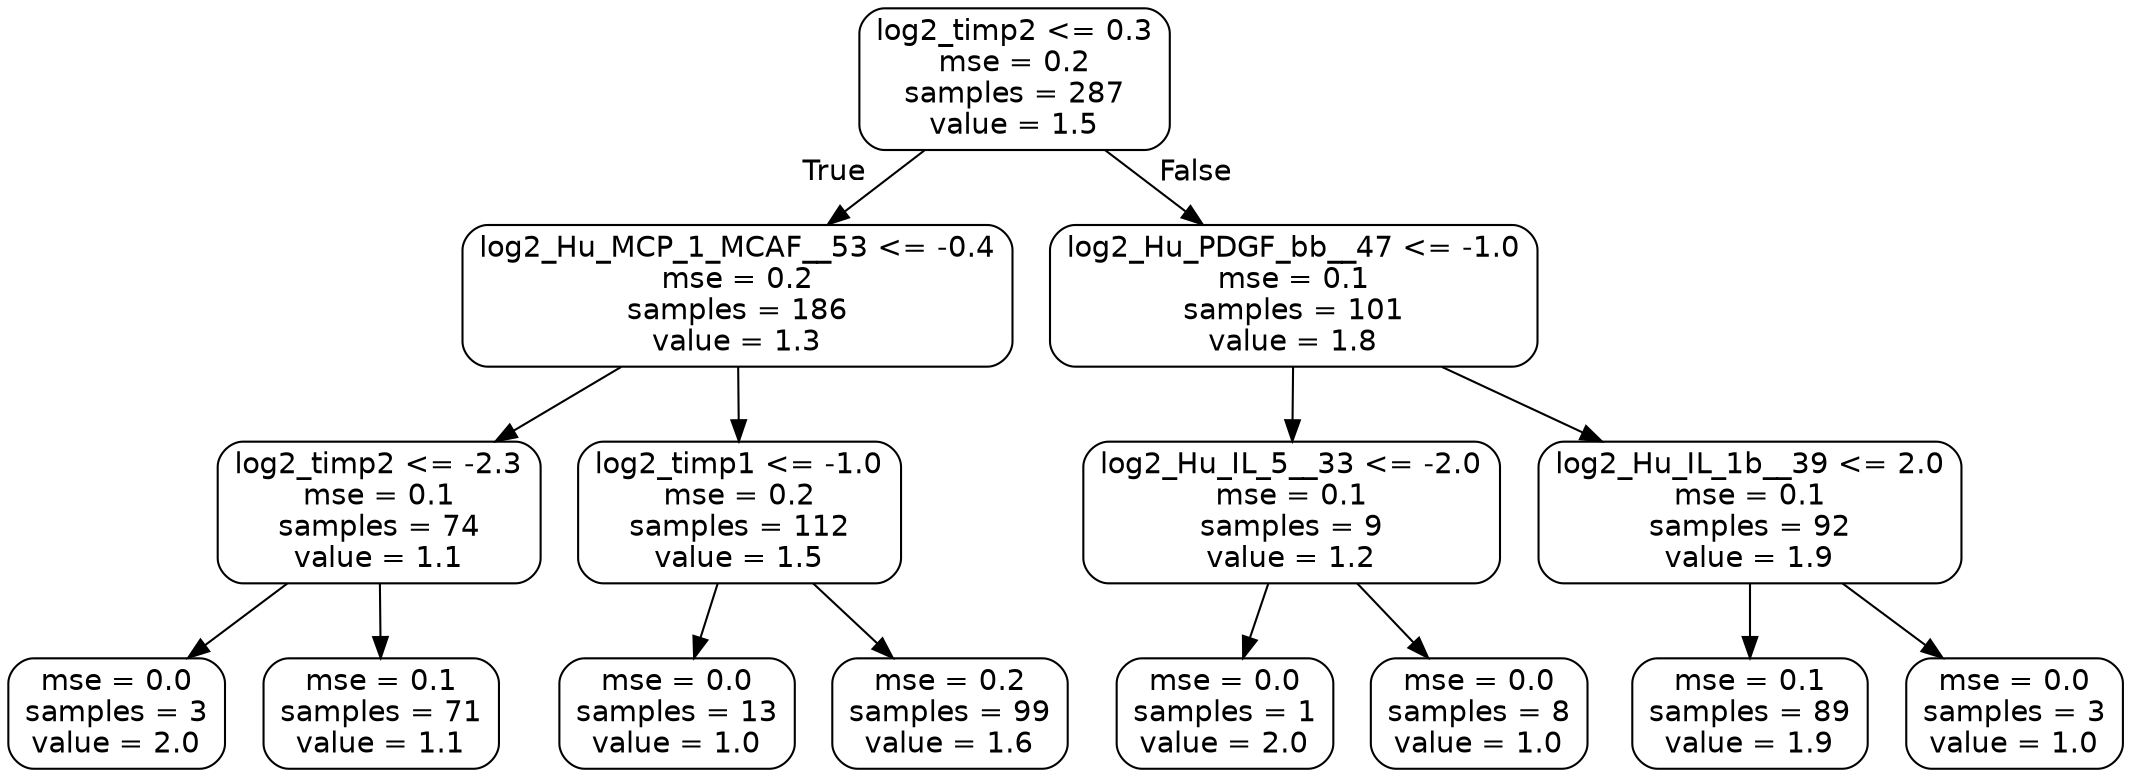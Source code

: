 digraph Tree {
node [shape=box, style="rounded", color="black", fontname=helvetica] ;
edge [fontname=helvetica] ;
0 [label="log2_timp2 <= 0.3\nmse = 0.2\nsamples = 287\nvalue = 1.5"] ;
1 [label="log2_Hu_MCP_1_MCAF__53 <= -0.4\nmse = 0.2\nsamples = 186\nvalue = 1.3"] ;
0 -> 1 [labeldistance=2.5, labelangle=45, headlabel="True"] ;
2 [label="log2_timp2 <= -2.3\nmse = 0.1\nsamples = 74\nvalue = 1.1"] ;
1 -> 2 ;
3 [label="mse = 0.0\nsamples = 3\nvalue = 2.0"] ;
2 -> 3 ;
4 [label="mse = 0.1\nsamples = 71\nvalue = 1.1"] ;
2 -> 4 ;
5 [label="log2_timp1 <= -1.0\nmse = 0.2\nsamples = 112\nvalue = 1.5"] ;
1 -> 5 ;
6 [label="mse = 0.0\nsamples = 13\nvalue = 1.0"] ;
5 -> 6 ;
7 [label="mse = 0.2\nsamples = 99\nvalue = 1.6"] ;
5 -> 7 ;
8 [label="log2_Hu_PDGF_bb__47 <= -1.0\nmse = 0.1\nsamples = 101\nvalue = 1.8"] ;
0 -> 8 [labeldistance=2.5, labelangle=-45, headlabel="False"] ;
9 [label="log2_Hu_IL_5__33 <= -2.0\nmse = 0.1\nsamples = 9\nvalue = 1.2"] ;
8 -> 9 ;
10 [label="mse = 0.0\nsamples = 1\nvalue = 2.0"] ;
9 -> 10 ;
11 [label="mse = 0.0\nsamples = 8\nvalue = 1.0"] ;
9 -> 11 ;
12 [label="log2_Hu_IL_1b__39 <= 2.0\nmse = 0.1\nsamples = 92\nvalue = 1.9"] ;
8 -> 12 ;
13 [label="mse = 0.1\nsamples = 89\nvalue = 1.9"] ;
12 -> 13 ;
14 [label="mse = 0.0\nsamples = 3\nvalue = 1.0"] ;
12 -> 14 ;
}